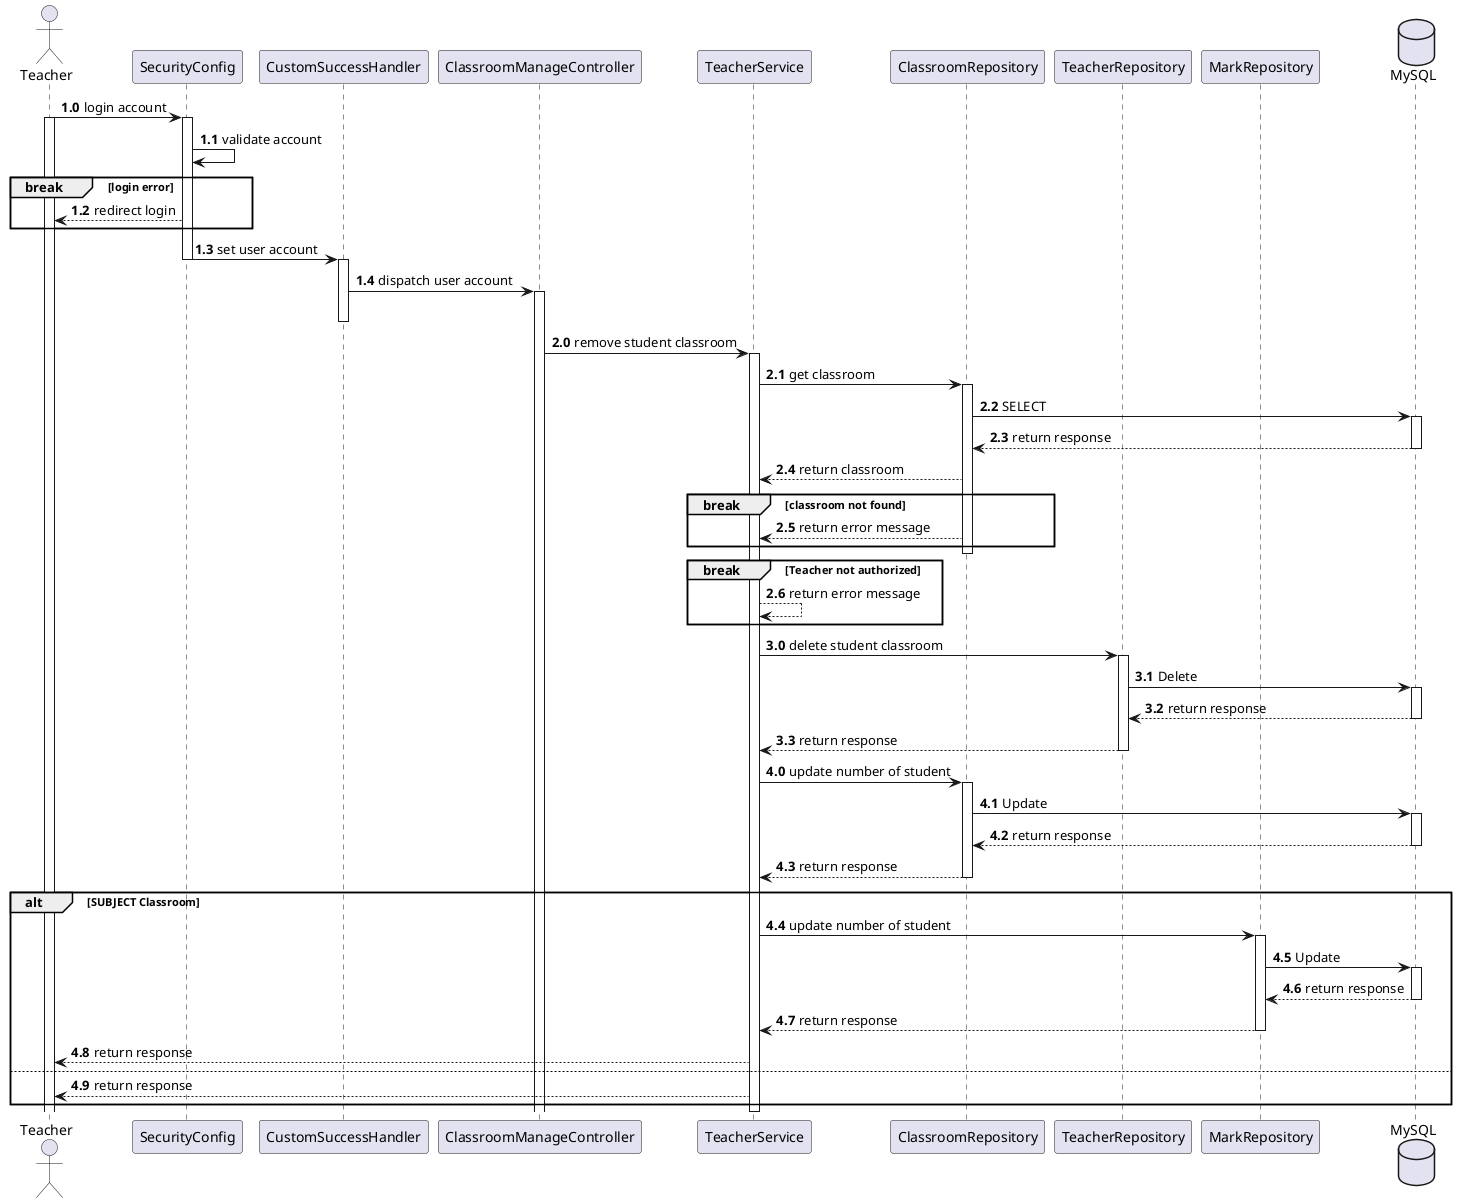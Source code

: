 @startuml
Actor Teacher
participant SecurityConfig
participant CustomSuccessHandler
participant ClassroomManageController
participant TeacherService
participant ClassroomRepository
participant TeacherRepository
participant MarkRepository
database MySQL

autonumber 1.0
Teacher -> SecurityConfig: login account

activate Teacher
activate SecurityConfig
autonumber 1.1
SecurityConfig -> SecurityConfig: validate account
break login error
SecurityConfig --> Teacher: redirect login
end
SecurityConfig -> CustomSuccessHandler: set user account
deactivate SecurityConfig
activate CustomSuccessHandler
CustomSuccessHandler -> ClassroomManageController: dispatch user account
activate ClassroomManageController
deactivate CustomSuccessHandler

autonumber 2.0
ClassroomManageController -> TeacherService : remove student classroom
activate TeacherService
TeacherService -> ClassroomRepository: get classroom
activate ClassroomRepository
ClassroomRepository -> MySQL: SELECT
 activate MySQL
MySQL --> ClassroomRepository: return response
deactivate MySQL
ClassroomRepository --> TeacherService: return classroom
break classroom not found
ClassroomRepository --> TeacherService: return error message
end
deactivate ClassroomRepository
break Teacher not authorized
TeacherService --> TeacherService: return error message
end
autonumber 3.0

TeacherService -> TeacherRepository: delete student classroom
 activate TeacherRepository
TeacherRepository -> MySQL: Delete
  activate MySQL
MySQL --> TeacherRepository: return response
deactivate MySQL
TeacherRepository --> TeacherService: return response
deactivate TeacherRepository

autonumber 4.0
TeacherService -> ClassroomRepository: update number of student
activate ClassroomRepository
ClassroomRepository -> MySQL: Update
activate MySQL
MySQL --> ClassroomRepository: return response
deactivate MySQL
ClassroomRepository --> TeacherService: return response
deactivate ClassroomRepository
alt SUBJECT Classroom
 TeacherService -> MarkRepository: update number of student
 activate MarkRepository
 MarkRepository -> MySQL: Update
 activate MySQL
 MySQL --> MarkRepository: return response
 deactivate MySQL
 MarkRepository --> TeacherService: return response
 deactivate MarkRepository
 TeacherService --> Teacher: return response
else
    TeacherService --> Teacher: return response
end
deactivate TeacherService
@enduml